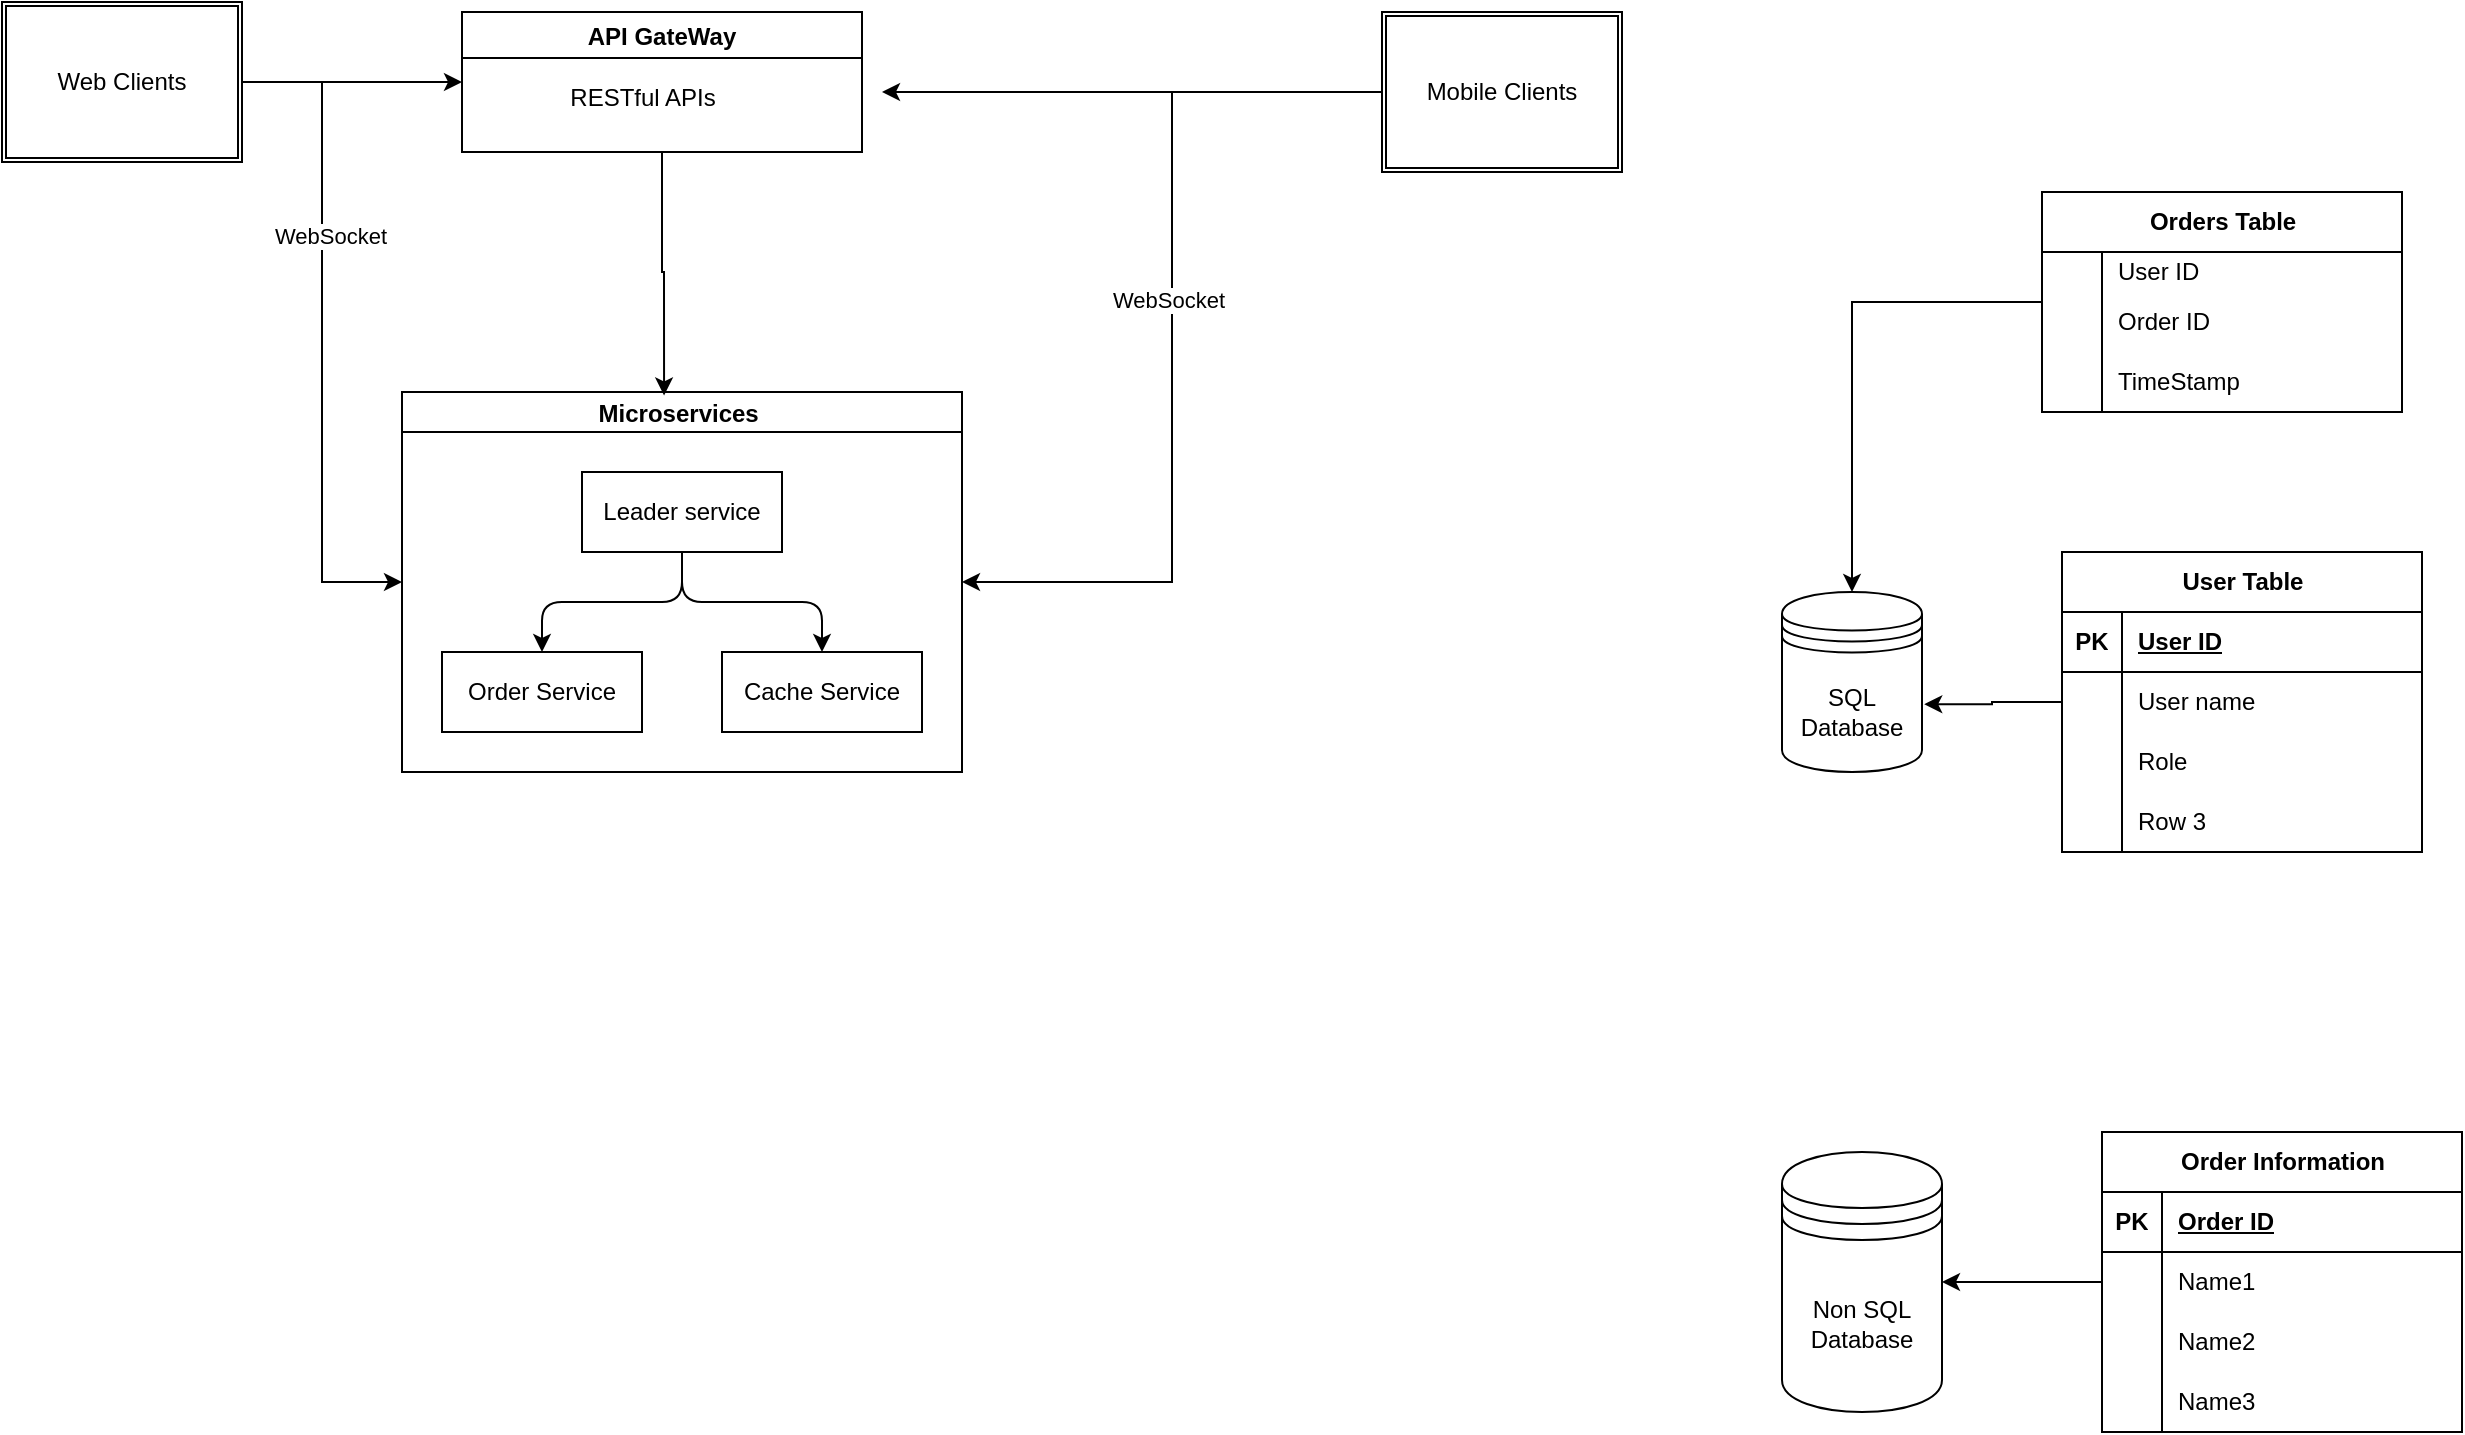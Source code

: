 <mxfile version="24.7.14">
  <diagram name="Page-1" id="AcmCw89Kxg5okxNifyA3">
    <mxGraphModel dx="1360" dy="810" grid="1" gridSize="10" guides="1" tooltips="1" connect="1" arrows="1" fold="1" page="1" pageScale="1" pageWidth="850" pageHeight="1100" math="0" shadow="0">
      <root>
        <mxCell id="0" />
        <mxCell id="1" parent="0" />
        <mxCell id="m_3_VStWmqzN10MXDDd7-1" value="API GateWay" style="swimlane;" vertex="1" parent="1">
          <mxGeometry x="290" y="100" width="200" height="70" as="geometry" />
        </mxCell>
        <mxCell id="m_3_VStWmqzN10MXDDd7-66" value="RESTful APIs" style="text;html=1;align=center;verticalAlign=middle;resizable=0;points=[];autosize=1;strokeColor=none;fillColor=none;" vertex="1" parent="m_3_VStWmqzN10MXDDd7-1">
          <mxGeometry x="40" y="28" width="100" height="30" as="geometry" />
        </mxCell>
        <mxCell id="m_3_VStWmqzN10MXDDd7-69" style="edgeStyle=orthogonalEdgeStyle;rounded=0;orthogonalLoop=1;jettySize=auto;html=1;" edge="1" parent="1" source="m_3_VStWmqzN10MXDDd7-2">
          <mxGeometry relative="1" as="geometry">
            <mxPoint x="500" y="140" as="targetPoint" />
          </mxGeometry>
        </mxCell>
        <mxCell id="m_3_VStWmqzN10MXDDd7-72" style="edgeStyle=orthogonalEdgeStyle;rounded=0;orthogonalLoop=1;jettySize=auto;html=1;entryX=1;entryY=0.5;entryDx=0;entryDy=0;" edge="1" parent="1" source="m_3_VStWmqzN10MXDDd7-2" target="m_3_VStWmqzN10MXDDd7-14">
          <mxGeometry relative="1" as="geometry" />
        </mxCell>
        <mxCell id="m_3_VStWmqzN10MXDDd7-77" value="WebSocket" style="edgeLabel;html=1;align=center;verticalAlign=middle;resizable=0;points=[];" vertex="1" connectable="0" parent="m_3_VStWmqzN10MXDDd7-72">
          <mxGeometry x="-0.082" y="-2" relative="1" as="geometry">
            <mxPoint as="offset" />
          </mxGeometry>
        </mxCell>
        <mxCell id="m_3_VStWmqzN10MXDDd7-2" value="Mobile Clients" style="shape=ext;double=1;rounded=0;whiteSpace=wrap;html=1;" vertex="1" parent="1">
          <mxGeometry x="750" y="100" width="120" height="80" as="geometry" />
        </mxCell>
        <mxCell id="m_3_VStWmqzN10MXDDd7-68" style="edgeStyle=orthogonalEdgeStyle;rounded=0;orthogonalLoop=1;jettySize=auto;html=1;entryX=0;entryY=0.5;entryDx=0;entryDy=0;" edge="1" parent="1" source="m_3_VStWmqzN10MXDDd7-3" target="m_3_VStWmqzN10MXDDd7-1">
          <mxGeometry relative="1" as="geometry" />
        </mxCell>
        <mxCell id="m_3_VStWmqzN10MXDDd7-73" style="edgeStyle=orthogonalEdgeStyle;rounded=0;orthogonalLoop=1;jettySize=auto;html=1;entryX=0;entryY=0.5;entryDx=0;entryDy=0;" edge="1" parent="1" source="m_3_VStWmqzN10MXDDd7-3" target="m_3_VStWmqzN10MXDDd7-14">
          <mxGeometry relative="1" as="geometry">
            <mxPoint x="230" y="390" as="targetPoint" />
          </mxGeometry>
        </mxCell>
        <mxCell id="m_3_VStWmqzN10MXDDd7-76" value="WebSocket" style="edgeLabel;html=1;align=center;verticalAlign=middle;resizable=0;points=[];" vertex="1" connectable="0" parent="m_3_VStWmqzN10MXDDd7-73">
          <mxGeometry x="-0.294" y="4" relative="1" as="geometry">
            <mxPoint as="offset" />
          </mxGeometry>
        </mxCell>
        <mxCell id="m_3_VStWmqzN10MXDDd7-3" value="Web Clients" style="shape=ext;double=1;rounded=0;whiteSpace=wrap;html=1;" vertex="1" parent="1">
          <mxGeometry x="60" y="95" width="120" height="80" as="geometry" />
        </mxCell>
        <mxCell id="m_3_VStWmqzN10MXDDd7-14" value="Microservices " style="swimlane;startSize=20;horizontal=1;childLayout=treeLayout;horizontalTree=0;sortEdges=1;resizable=0;containerType=tree;fontSize=12;" vertex="1" parent="1">
          <mxGeometry x="260" y="290" width="280" height="190" as="geometry" />
        </mxCell>
        <mxCell id="m_3_VStWmqzN10MXDDd7-15" value="Leader service" style="whiteSpace=wrap;html=1;" vertex="1" parent="m_3_VStWmqzN10MXDDd7-14">
          <mxGeometry x="90" y="40" width="100" height="40" as="geometry" />
        </mxCell>
        <mxCell id="m_3_VStWmqzN10MXDDd7-16" value="Order Service" style="whiteSpace=wrap;html=1;" vertex="1" parent="m_3_VStWmqzN10MXDDd7-14">
          <mxGeometry x="20" y="130" width="100" height="40" as="geometry" />
        </mxCell>
        <mxCell id="m_3_VStWmqzN10MXDDd7-17" value="" style="edgeStyle=elbowEdgeStyle;elbow=vertical;html=1;rounded=1;curved=0;sourcePerimeterSpacing=0;targetPerimeterSpacing=0;startSize=6;endSize=6;" edge="1" parent="m_3_VStWmqzN10MXDDd7-14" source="m_3_VStWmqzN10MXDDd7-15" target="m_3_VStWmqzN10MXDDd7-16">
          <mxGeometry relative="1" as="geometry" />
        </mxCell>
        <mxCell id="m_3_VStWmqzN10MXDDd7-18" value="Cache Service" style="whiteSpace=wrap;html=1;" vertex="1" parent="m_3_VStWmqzN10MXDDd7-14">
          <mxGeometry x="160" y="130" width="100" height="40" as="geometry" />
        </mxCell>
        <mxCell id="m_3_VStWmqzN10MXDDd7-19" value="" style="edgeStyle=elbowEdgeStyle;elbow=vertical;html=1;rounded=1;curved=0;sourcePerimeterSpacing=0;targetPerimeterSpacing=0;startSize=6;endSize=6;" edge="1" parent="m_3_VStWmqzN10MXDDd7-14" source="m_3_VStWmqzN10MXDDd7-15" target="m_3_VStWmqzN10MXDDd7-18">
          <mxGeometry relative="1" as="geometry" />
        </mxCell>
        <mxCell id="m_3_VStWmqzN10MXDDd7-21" value="SQL Database" style="shape=datastore;whiteSpace=wrap;html=1;" vertex="1" parent="1">
          <mxGeometry x="950" y="390" width="70" height="90" as="geometry" />
        </mxCell>
        <mxCell id="m_3_VStWmqzN10MXDDd7-22" value="User Table" style="shape=table;startSize=30;container=1;collapsible=1;childLayout=tableLayout;fixedRows=1;rowLines=0;fontStyle=1;align=center;resizeLast=1;html=1;" vertex="1" parent="1">
          <mxGeometry x="1090" y="370" width="180" height="150" as="geometry" />
        </mxCell>
        <mxCell id="m_3_VStWmqzN10MXDDd7-23" value="" style="shape=tableRow;horizontal=0;startSize=0;swimlaneHead=0;swimlaneBody=0;fillColor=none;collapsible=0;dropTarget=0;points=[[0,0.5],[1,0.5]];portConstraint=eastwest;top=0;left=0;right=0;bottom=1;" vertex="1" parent="m_3_VStWmqzN10MXDDd7-22">
          <mxGeometry y="30" width="180" height="30" as="geometry" />
        </mxCell>
        <mxCell id="m_3_VStWmqzN10MXDDd7-24" value="PK" style="shape=partialRectangle;connectable=0;fillColor=none;top=0;left=0;bottom=0;right=0;fontStyle=1;overflow=hidden;whiteSpace=wrap;html=1;" vertex="1" parent="m_3_VStWmqzN10MXDDd7-23">
          <mxGeometry width="30" height="30" as="geometry">
            <mxRectangle width="30" height="30" as="alternateBounds" />
          </mxGeometry>
        </mxCell>
        <mxCell id="m_3_VStWmqzN10MXDDd7-25" value="User ID" style="shape=partialRectangle;connectable=0;fillColor=none;top=0;left=0;bottom=0;right=0;align=left;spacingLeft=6;fontStyle=5;overflow=hidden;whiteSpace=wrap;html=1;" vertex="1" parent="m_3_VStWmqzN10MXDDd7-23">
          <mxGeometry x="30" width="150" height="30" as="geometry">
            <mxRectangle width="150" height="30" as="alternateBounds" />
          </mxGeometry>
        </mxCell>
        <mxCell id="m_3_VStWmqzN10MXDDd7-26" value="" style="shape=tableRow;horizontal=0;startSize=0;swimlaneHead=0;swimlaneBody=0;fillColor=none;collapsible=0;dropTarget=0;points=[[0,0.5],[1,0.5]];portConstraint=eastwest;top=0;left=0;right=0;bottom=0;" vertex="1" parent="m_3_VStWmqzN10MXDDd7-22">
          <mxGeometry y="60" width="180" height="30" as="geometry" />
        </mxCell>
        <mxCell id="m_3_VStWmqzN10MXDDd7-27" value="" style="shape=partialRectangle;connectable=0;fillColor=none;top=0;left=0;bottom=0;right=0;editable=1;overflow=hidden;whiteSpace=wrap;html=1;" vertex="1" parent="m_3_VStWmqzN10MXDDd7-26">
          <mxGeometry width="30" height="30" as="geometry">
            <mxRectangle width="30" height="30" as="alternateBounds" />
          </mxGeometry>
        </mxCell>
        <mxCell id="m_3_VStWmqzN10MXDDd7-28" value="User name" style="shape=partialRectangle;connectable=0;fillColor=none;top=0;left=0;bottom=0;right=0;align=left;spacingLeft=6;overflow=hidden;whiteSpace=wrap;html=1;" vertex="1" parent="m_3_VStWmqzN10MXDDd7-26">
          <mxGeometry x="30" width="150" height="30" as="geometry">
            <mxRectangle width="150" height="30" as="alternateBounds" />
          </mxGeometry>
        </mxCell>
        <mxCell id="m_3_VStWmqzN10MXDDd7-29" value="" style="shape=tableRow;horizontal=0;startSize=0;swimlaneHead=0;swimlaneBody=0;fillColor=none;collapsible=0;dropTarget=0;points=[[0,0.5],[1,0.5]];portConstraint=eastwest;top=0;left=0;right=0;bottom=0;" vertex="1" parent="m_3_VStWmqzN10MXDDd7-22">
          <mxGeometry y="90" width="180" height="30" as="geometry" />
        </mxCell>
        <mxCell id="m_3_VStWmqzN10MXDDd7-30" value="" style="shape=partialRectangle;connectable=0;fillColor=none;top=0;left=0;bottom=0;right=0;editable=1;overflow=hidden;whiteSpace=wrap;html=1;" vertex="1" parent="m_3_VStWmqzN10MXDDd7-29">
          <mxGeometry width="30" height="30" as="geometry">
            <mxRectangle width="30" height="30" as="alternateBounds" />
          </mxGeometry>
        </mxCell>
        <mxCell id="m_3_VStWmqzN10MXDDd7-31" value="Role" style="shape=partialRectangle;connectable=0;fillColor=none;top=0;left=0;bottom=0;right=0;align=left;spacingLeft=6;overflow=hidden;whiteSpace=wrap;html=1;" vertex="1" parent="m_3_VStWmqzN10MXDDd7-29">
          <mxGeometry x="30" width="150" height="30" as="geometry">
            <mxRectangle width="150" height="30" as="alternateBounds" />
          </mxGeometry>
        </mxCell>
        <mxCell id="m_3_VStWmqzN10MXDDd7-32" value="" style="shape=tableRow;horizontal=0;startSize=0;swimlaneHead=0;swimlaneBody=0;fillColor=none;collapsible=0;dropTarget=0;points=[[0,0.5],[1,0.5]];portConstraint=eastwest;top=0;left=0;right=0;bottom=0;" vertex="1" parent="m_3_VStWmqzN10MXDDd7-22">
          <mxGeometry y="120" width="180" height="30" as="geometry" />
        </mxCell>
        <mxCell id="m_3_VStWmqzN10MXDDd7-33" value="" style="shape=partialRectangle;connectable=0;fillColor=none;top=0;left=0;bottom=0;right=0;editable=1;overflow=hidden;whiteSpace=wrap;html=1;" vertex="1" parent="m_3_VStWmqzN10MXDDd7-32">
          <mxGeometry width="30" height="30" as="geometry">
            <mxRectangle width="30" height="30" as="alternateBounds" />
          </mxGeometry>
        </mxCell>
        <mxCell id="m_3_VStWmqzN10MXDDd7-34" value="Row 3" style="shape=partialRectangle;connectable=0;fillColor=none;top=0;left=0;bottom=0;right=0;align=left;spacingLeft=6;overflow=hidden;whiteSpace=wrap;html=1;" vertex="1" parent="m_3_VStWmqzN10MXDDd7-32">
          <mxGeometry x="30" width="150" height="30" as="geometry">
            <mxRectangle width="150" height="30" as="alternateBounds" />
          </mxGeometry>
        </mxCell>
        <mxCell id="m_3_VStWmqzN10MXDDd7-51" style="edgeStyle=orthogonalEdgeStyle;rounded=0;orthogonalLoop=1;jettySize=auto;html=1;entryX=1;entryY=0.5;entryDx=0;entryDy=0;" edge="1" parent="1" source="m_3_VStWmqzN10MXDDd7-35" target="m_3_VStWmqzN10MXDDd7-48">
          <mxGeometry relative="1" as="geometry" />
        </mxCell>
        <mxCell id="m_3_VStWmqzN10MXDDd7-35" value="Order Information" style="shape=table;startSize=30;container=1;collapsible=1;childLayout=tableLayout;fixedRows=1;rowLines=0;fontStyle=1;align=center;resizeLast=1;html=1;" vertex="1" parent="1">
          <mxGeometry x="1110" y="660" width="180" height="150" as="geometry" />
        </mxCell>
        <mxCell id="m_3_VStWmqzN10MXDDd7-36" value="" style="shape=tableRow;horizontal=0;startSize=0;swimlaneHead=0;swimlaneBody=0;fillColor=none;collapsible=0;dropTarget=0;points=[[0,0.5],[1,0.5]];portConstraint=eastwest;top=0;left=0;right=0;bottom=1;" vertex="1" parent="m_3_VStWmqzN10MXDDd7-35">
          <mxGeometry y="30" width="180" height="30" as="geometry" />
        </mxCell>
        <mxCell id="m_3_VStWmqzN10MXDDd7-37" value="PK" style="shape=partialRectangle;connectable=0;fillColor=none;top=0;left=0;bottom=0;right=0;fontStyle=1;overflow=hidden;whiteSpace=wrap;html=1;" vertex="1" parent="m_3_VStWmqzN10MXDDd7-36">
          <mxGeometry width="30" height="30" as="geometry">
            <mxRectangle width="30" height="30" as="alternateBounds" />
          </mxGeometry>
        </mxCell>
        <mxCell id="m_3_VStWmqzN10MXDDd7-38" value="Order ID" style="shape=partialRectangle;connectable=0;fillColor=none;top=0;left=0;bottom=0;right=0;align=left;spacingLeft=6;fontStyle=5;overflow=hidden;whiteSpace=wrap;html=1;" vertex="1" parent="m_3_VStWmqzN10MXDDd7-36">
          <mxGeometry x="30" width="150" height="30" as="geometry">
            <mxRectangle width="150" height="30" as="alternateBounds" />
          </mxGeometry>
        </mxCell>
        <mxCell id="m_3_VStWmqzN10MXDDd7-39" value="" style="shape=tableRow;horizontal=0;startSize=0;swimlaneHead=0;swimlaneBody=0;fillColor=none;collapsible=0;dropTarget=0;points=[[0,0.5],[1,0.5]];portConstraint=eastwest;top=0;left=0;right=0;bottom=0;" vertex="1" parent="m_3_VStWmqzN10MXDDd7-35">
          <mxGeometry y="60" width="180" height="30" as="geometry" />
        </mxCell>
        <mxCell id="m_3_VStWmqzN10MXDDd7-40" value="" style="shape=partialRectangle;connectable=0;fillColor=none;top=0;left=0;bottom=0;right=0;editable=1;overflow=hidden;whiteSpace=wrap;html=1;" vertex="1" parent="m_3_VStWmqzN10MXDDd7-39">
          <mxGeometry width="30" height="30" as="geometry">
            <mxRectangle width="30" height="30" as="alternateBounds" />
          </mxGeometry>
        </mxCell>
        <mxCell id="m_3_VStWmqzN10MXDDd7-41" value="Name1" style="shape=partialRectangle;connectable=0;fillColor=none;top=0;left=0;bottom=0;right=0;align=left;spacingLeft=6;overflow=hidden;whiteSpace=wrap;html=1;" vertex="1" parent="m_3_VStWmqzN10MXDDd7-39">
          <mxGeometry x="30" width="150" height="30" as="geometry">
            <mxRectangle width="150" height="30" as="alternateBounds" />
          </mxGeometry>
        </mxCell>
        <mxCell id="m_3_VStWmqzN10MXDDd7-42" value="" style="shape=tableRow;horizontal=0;startSize=0;swimlaneHead=0;swimlaneBody=0;fillColor=none;collapsible=0;dropTarget=0;points=[[0,0.5],[1,0.5]];portConstraint=eastwest;top=0;left=0;right=0;bottom=0;" vertex="1" parent="m_3_VStWmqzN10MXDDd7-35">
          <mxGeometry y="90" width="180" height="30" as="geometry" />
        </mxCell>
        <mxCell id="m_3_VStWmqzN10MXDDd7-43" value="" style="shape=partialRectangle;connectable=0;fillColor=none;top=0;left=0;bottom=0;right=0;editable=1;overflow=hidden;whiteSpace=wrap;html=1;" vertex="1" parent="m_3_VStWmqzN10MXDDd7-42">
          <mxGeometry width="30" height="30" as="geometry">
            <mxRectangle width="30" height="30" as="alternateBounds" />
          </mxGeometry>
        </mxCell>
        <mxCell id="m_3_VStWmqzN10MXDDd7-44" value="Name2" style="shape=partialRectangle;connectable=0;fillColor=none;top=0;left=0;bottom=0;right=0;align=left;spacingLeft=6;overflow=hidden;whiteSpace=wrap;html=1;" vertex="1" parent="m_3_VStWmqzN10MXDDd7-42">
          <mxGeometry x="30" width="150" height="30" as="geometry">
            <mxRectangle width="150" height="30" as="alternateBounds" />
          </mxGeometry>
        </mxCell>
        <mxCell id="m_3_VStWmqzN10MXDDd7-45" value="" style="shape=tableRow;horizontal=0;startSize=0;swimlaneHead=0;swimlaneBody=0;fillColor=none;collapsible=0;dropTarget=0;points=[[0,0.5],[1,0.5]];portConstraint=eastwest;top=0;left=0;right=0;bottom=0;" vertex="1" parent="m_3_VStWmqzN10MXDDd7-35">
          <mxGeometry y="120" width="180" height="30" as="geometry" />
        </mxCell>
        <mxCell id="m_3_VStWmqzN10MXDDd7-46" value="" style="shape=partialRectangle;connectable=0;fillColor=none;top=0;left=0;bottom=0;right=0;editable=1;overflow=hidden;whiteSpace=wrap;html=1;" vertex="1" parent="m_3_VStWmqzN10MXDDd7-45">
          <mxGeometry width="30" height="30" as="geometry">
            <mxRectangle width="30" height="30" as="alternateBounds" />
          </mxGeometry>
        </mxCell>
        <mxCell id="m_3_VStWmqzN10MXDDd7-47" value="Name3" style="shape=partialRectangle;connectable=0;fillColor=none;top=0;left=0;bottom=0;right=0;align=left;spacingLeft=6;overflow=hidden;whiteSpace=wrap;html=1;" vertex="1" parent="m_3_VStWmqzN10MXDDd7-45">
          <mxGeometry x="30" width="150" height="30" as="geometry">
            <mxRectangle width="150" height="30" as="alternateBounds" />
          </mxGeometry>
        </mxCell>
        <mxCell id="m_3_VStWmqzN10MXDDd7-48" value="Non SQL Database" style="shape=datastore;whiteSpace=wrap;html=1;" vertex="1" parent="1">
          <mxGeometry x="950" y="670" width="80" height="130" as="geometry" />
        </mxCell>
        <mxCell id="m_3_VStWmqzN10MXDDd7-49" style="edgeStyle=orthogonalEdgeStyle;rounded=0;orthogonalLoop=1;jettySize=auto;html=1;entryX=1.016;entryY=0.623;entryDx=0;entryDy=0;entryPerimeter=0;" edge="1" parent="1" source="m_3_VStWmqzN10MXDDd7-26" target="m_3_VStWmqzN10MXDDd7-21">
          <mxGeometry relative="1" as="geometry">
            <mxPoint x="1030" y="445" as="targetPoint" />
          </mxGeometry>
        </mxCell>
        <mxCell id="m_3_VStWmqzN10MXDDd7-71" style="edgeStyle=orthogonalEdgeStyle;rounded=0;orthogonalLoop=1;jettySize=auto;html=1;" edge="1" parent="1" source="m_3_VStWmqzN10MXDDd7-52" target="m_3_VStWmqzN10MXDDd7-21">
          <mxGeometry relative="1" as="geometry" />
        </mxCell>
        <mxCell id="m_3_VStWmqzN10MXDDd7-52" value="Orders Table" style="shape=table;startSize=30;container=1;collapsible=1;childLayout=tableLayout;fixedRows=1;rowLines=0;fontStyle=1;align=center;resizeLast=1;html=1;" vertex="1" parent="1">
          <mxGeometry x="1080" y="190" width="180" height="110" as="geometry" />
        </mxCell>
        <mxCell id="m_3_VStWmqzN10MXDDd7-56" value="" style="shape=tableRow;horizontal=0;startSize=0;swimlaneHead=0;swimlaneBody=0;fillColor=none;collapsible=0;dropTarget=0;points=[[0,0.5],[1,0.5]];portConstraint=eastwest;top=0;left=0;right=0;bottom=0;" vertex="1" parent="m_3_VStWmqzN10MXDDd7-52">
          <mxGeometry y="30" width="180" height="20" as="geometry" />
        </mxCell>
        <mxCell id="m_3_VStWmqzN10MXDDd7-57" value="" style="shape=partialRectangle;connectable=0;fillColor=none;top=0;left=0;bottom=0;right=0;editable=1;overflow=hidden;whiteSpace=wrap;html=1;" vertex="1" parent="m_3_VStWmqzN10MXDDd7-56">
          <mxGeometry width="30" height="20" as="geometry">
            <mxRectangle width="30" height="20" as="alternateBounds" />
          </mxGeometry>
        </mxCell>
        <mxCell id="m_3_VStWmqzN10MXDDd7-58" value="User ID" style="shape=partialRectangle;connectable=0;fillColor=none;top=0;left=0;bottom=0;right=0;align=left;spacingLeft=6;overflow=hidden;whiteSpace=wrap;html=1;" vertex="1" parent="m_3_VStWmqzN10MXDDd7-56">
          <mxGeometry x="30" width="150" height="20" as="geometry">
            <mxRectangle width="150" height="20" as="alternateBounds" />
          </mxGeometry>
        </mxCell>
        <mxCell id="m_3_VStWmqzN10MXDDd7-59" value="" style="shape=tableRow;horizontal=0;startSize=0;swimlaneHead=0;swimlaneBody=0;fillColor=none;collapsible=0;dropTarget=0;points=[[0,0.5],[1,0.5]];portConstraint=eastwest;top=0;left=0;right=0;bottom=0;" vertex="1" parent="m_3_VStWmqzN10MXDDd7-52">
          <mxGeometry y="50" width="180" height="30" as="geometry" />
        </mxCell>
        <mxCell id="m_3_VStWmqzN10MXDDd7-60" value="" style="shape=partialRectangle;connectable=0;fillColor=none;top=0;left=0;bottom=0;right=0;editable=1;overflow=hidden;whiteSpace=wrap;html=1;" vertex="1" parent="m_3_VStWmqzN10MXDDd7-59">
          <mxGeometry width="30" height="30" as="geometry">
            <mxRectangle width="30" height="30" as="alternateBounds" />
          </mxGeometry>
        </mxCell>
        <mxCell id="m_3_VStWmqzN10MXDDd7-61" value="Order ID" style="shape=partialRectangle;connectable=0;fillColor=none;top=0;left=0;bottom=0;right=0;align=left;spacingLeft=6;overflow=hidden;whiteSpace=wrap;html=1;" vertex="1" parent="m_3_VStWmqzN10MXDDd7-59">
          <mxGeometry x="30" width="150" height="30" as="geometry">
            <mxRectangle width="150" height="30" as="alternateBounds" />
          </mxGeometry>
        </mxCell>
        <mxCell id="m_3_VStWmqzN10MXDDd7-62" value="" style="shape=tableRow;horizontal=0;startSize=0;swimlaneHead=0;swimlaneBody=0;fillColor=none;collapsible=0;dropTarget=0;points=[[0,0.5],[1,0.5]];portConstraint=eastwest;top=0;left=0;right=0;bottom=0;" vertex="1" parent="m_3_VStWmqzN10MXDDd7-52">
          <mxGeometry y="80" width="180" height="30" as="geometry" />
        </mxCell>
        <mxCell id="m_3_VStWmqzN10MXDDd7-63" value="" style="shape=partialRectangle;connectable=0;fillColor=none;top=0;left=0;bottom=0;right=0;editable=1;overflow=hidden;whiteSpace=wrap;html=1;" vertex="1" parent="m_3_VStWmqzN10MXDDd7-62">
          <mxGeometry width="30" height="30" as="geometry">
            <mxRectangle width="30" height="30" as="alternateBounds" />
          </mxGeometry>
        </mxCell>
        <mxCell id="m_3_VStWmqzN10MXDDd7-64" value="TimeStamp" style="shape=partialRectangle;connectable=0;fillColor=none;top=0;left=0;bottom=0;right=0;align=left;spacingLeft=6;overflow=hidden;whiteSpace=wrap;html=1;" vertex="1" parent="m_3_VStWmqzN10MXDDd7-62">
          <mxGeometry x="30" width="150" height="30" as="geometry">
            <mxRectangle width="150" height="30" as="alternateBounds" />
          </mxGeometry>
        </mxCell>
        <mxCell id="m_3_VStWmqzN10MXDDd7-74" style="edgeStyle=orthogonalEdgeStyle;rounded=0;orthogonalLoop=1;jettySize=auto;html=1;entryX=0.468;entryY=0.009;entryDx=0;entryDy=0;entryPerimeter=0;" edge="1" parent="1" source="m_3_VStWmqzN10MXDDd7-1" target="m_3_VStWmqzN10MXDDd7-14">
          <mxGeometry relative="1" as="geometry" />
        </mxCell>
      </root>
    </mxGraphModel>
  </diagram>
</mxfile>
